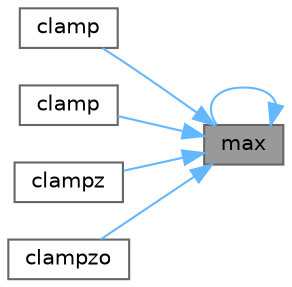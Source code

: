 digraph "max"
{
 // LATEX_PDF_SIZE
  bgcolor="transparent";
  edge [fontname=Helvetica,fontsize=10,labelfontname=Helvetica,labelfontsize=10];
  node [fontname=Helvetica,fontsize=10,shape=box,height=0.2,width=0.4];
  rankdir="RL";
  Node1 [id="Node000001",label="max",height=0.2,width=0.4,color="gray40", fillcolor="grey60", style="filled", fontcolor="black",tooltip="Return the max vector of a vector and a scalar."];
  Node1 -> Node2 [id="edge1_Node000001_Node000002",dir="back",color="steelblue1",style="solid",tooltip=" "];
  Node2 [id="Node000002",label="clamp",height=0.2,width=0.4,color="grey40", fillcolor="white", style="filled",URL="$astcenc__vecmathlib__common__4_8h.html#a662ffb78dc5ab81d5dc235b22a12b117",tooltip="Return the clamped value between min and max."];
  Node1 -> Node3 [id="edge2_Node000001_Node000003",dir="back",color="steelblue1",style="solid",tooltip=" "];
  Node3 [id="Node000003",label="clamp",height=0.2,width=0.4,color="grey40", fillcolor="white", style="filled",URL="$astcenc__vecmathlib__common__4_8h.html#a36ca9273aab5b2a1769a2efe8fc48292",tooltip="Return the clamped value between min and max."];
  Node1 -> Node4 [id="edge3_Node000001_Node000004",dir="back",color="steelblue1",style="solid",tooltip=" "];
  Node4 [id="Node000004",label="clampz",height=0.2,width=0.4,color="grey40", fillcolor="white", style="filled",URL="$astcenc__vecmathlib__common__4_8h.html#a0e6e6da0e014846b40d6eb058aea874d",tooltip="Return the clamped value between 0.0f and max."];
  Node1 -> Node5 [id="edge4_Node000001_Node000005",dir="back",color="steelblue1",style="solid",tooltip=" "];
  Node5 [id="Node000005",label="clampzo",height=0.2,width=0.4,color="grey40", fillcolor="white", style="filled",URL="$astcenc__vecmathlib__common__4_8h.html#ad3120ef65de57158c7dd0a3f8a405faa",tooltip="Return the clamped value between 0.0f and 1.0f."];
  Node1 -> Node1 [id="edge5_Node000001_Node000001",dir="back",color="steelblue1",style="solid",tooltip=" "];
}
